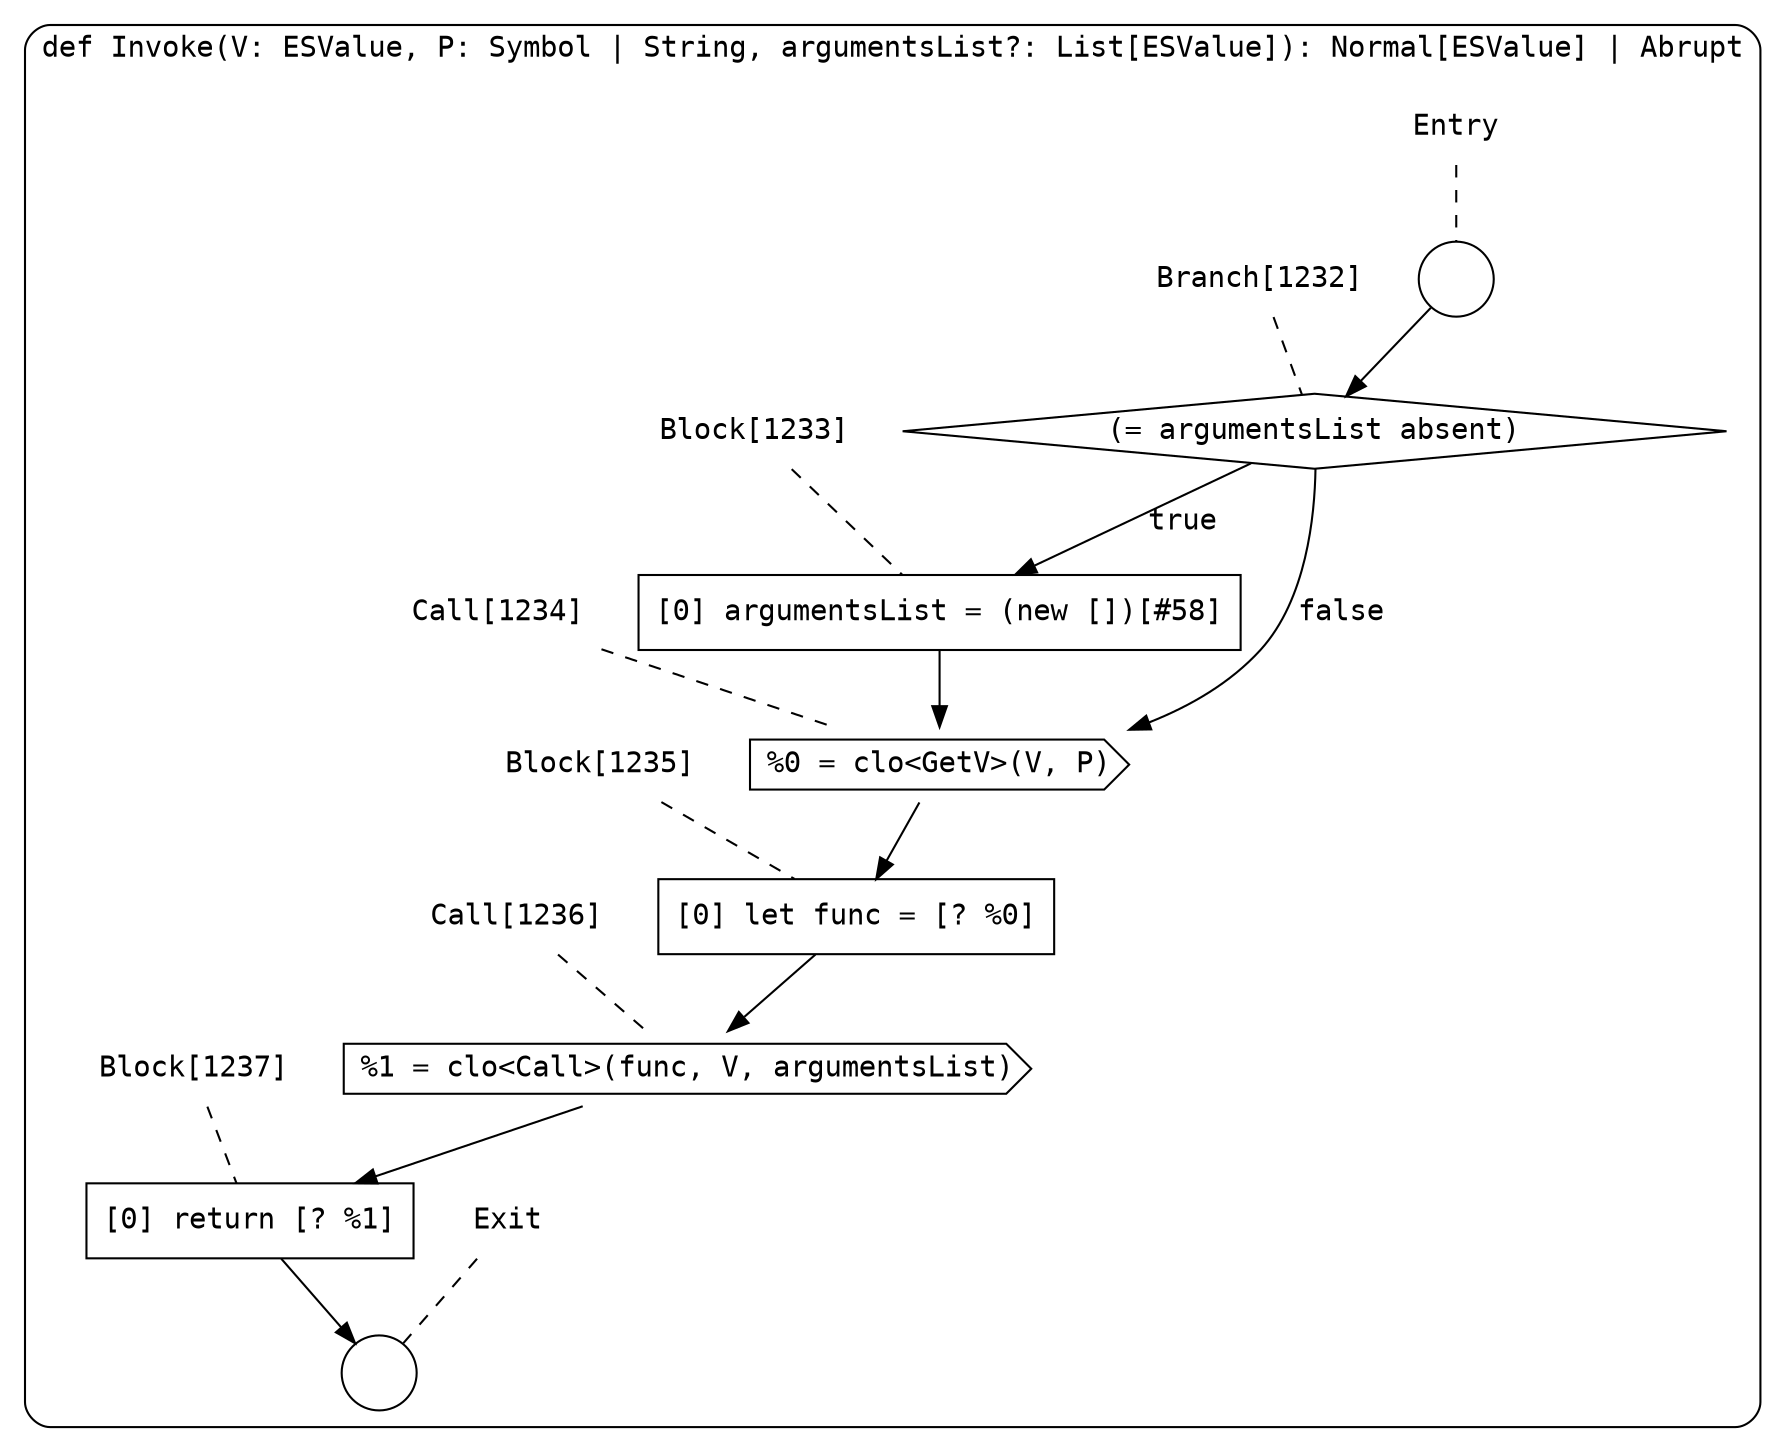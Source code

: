 digraph {
  graph [fontname = "Consolas"]
  node [fontname = "Consolas"]
  edge [fontname = "Consolas"]
  subgraph cluster149 {
    label = "def Invoke(V: ESValue, P: Symbol | String, argumentsList?: List[ESValue]): Normal[ESValue] | Abrupt"
    style = rounded
    cluster149_entry_name [shape=none, label=<<font color="black">Entry</font>>]
    cluster149_entry_name -> cluster149_entry [arrowhead=none, color="black", style=dashed]
    cluster149_entry [shape=circle label=" " color="black" fillcolor="white" style=filled]
    cluster149_entry -> node1232 [color="black"]
    cluster149_exit_name [shape=none, label=<<font color="black">Exit</font>>]
    cluster149_exit_name -> cluster149_exit [arrowhead=none, color="black", style=dashed]
    cluster149_exit [shape=circle label=" " color="black" fillcolor="white" style=filled]
    node1232_name [shape=none, label=<<font color="black">Branch[1232]</font>>]
    node1232_name -> node1232 [arrowhead=none, color="black", style=dashed]
    node1232 [shape=diamond, label=<<font color="black">(= argumentsList absent)</font>> color="black" fillcolor="white", style=filled]
    node1232 -> node1233 [label=<<font color="black">true</font>> color="black"]
    node1232 -> node1234 [label=<<font color="black">false</font>> color="black"]
    node1233_name [shape=none, label=<<font color="black">Block[1233]</font>>]
    node1233_name -> node1233 [arrowhead=none, color="black", style=dashed]
    node1233 [shape=box, label=<<font color="black">[0] argumentsList = (new [])[#58]<BR ALIGN="LEFT"/></font>> color="black" fillcolor="white", style=filled]
    node1233 -> node1234 [color="black"]
    node1234_name [shape=none, label=<<font color="black">Call[1234]</font>>]
    node1234_name -> node1234 [arrowhead=none, color="black", style=dashed]
    node1234 [shape=cds, label=<<font color="black">%0 = clo&lt;GetV&gt;(V, P)</font>> color="black" fillcolor="white", style=filled]
    node1234 -> node1235 [color="black"]
    node1235_name [shape=none, label=<<font color="black">Block[1235]</font>>]
    node1235_name -> node1235 [arrowhead=none, color="black", style=dashed]
    node1235 [shape=box, label=<<font color="black">[0] let func = [? %0]<BR ALIGN="LEFT"/></font>> color="black" fillcolor="white", style=filled]
    node1235 -> node1236 [color="black"]
    node1236_name [shape=none, label=<<font color="black">Call[1236]</font>>]
    node1236_name -> node1236 [arrowhead=none, color="black", style=dashed]
    node1236 [shape=cds, label=<<font color="black">%1 = clo&lt;Call&gt;(func, V, argumentsList)</font>> color="black" fillcolor="white", style=filled]
    node1236 -> node1237 [color="black"]
    node1237_name [shape=none, label=<<font color="black">Block[1237]</font>>]
    node1237_name -> node1237 [arrowhead=none, color="black", style=dashed]
    node1237 [shape=box, label=<<font color="black">[0] return [? %1]<BR ALIGN="LEFT"/></font>> color="black" fillcolor="white", style=filled]
    node1237 -> cluster149_exit [color="black"]
  }
}